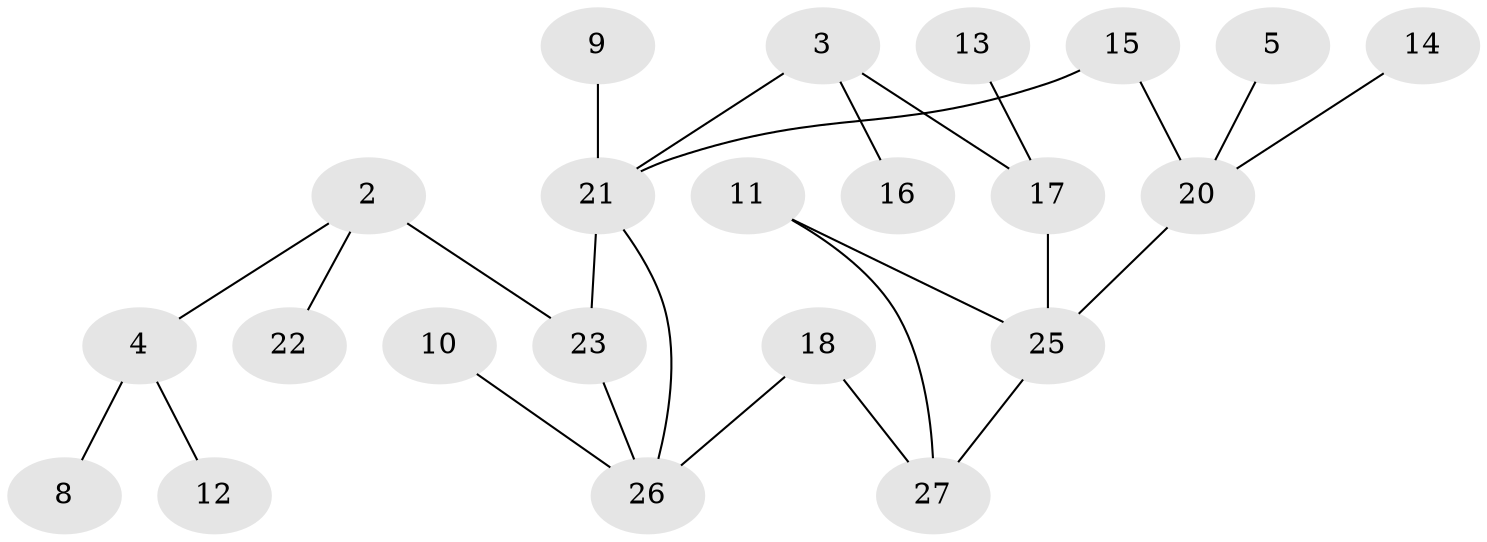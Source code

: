 // original degree distribution, {3: 0.2777777777777778, 2: 0.2222222222222222, 1: 0.3148148148148148, 4: 0.09259259259259259, 0: 0.05555555555555555, 7: 0.018518518518518517, 5: 0.018518518518518517}
// Generated by graph-tools (version 1.1) at 2025/25/03/09/25 03:25:19]
// undirected, 22 vertices, 25 edges
graph export_dot {
graph [start="1"]
  node [color=gray90,style=filled];
  2;
  3;
  4;
  5;
  8;
  9;
  10;
  11;
  12;
  13;
  14;
  15;
  16;
  17;
  18;
  20;
  21;
  22;
  23;
  25;
  26;
  27;
  2 -- 4 [weight=1.0];
  2 -- 22 [weight=1.0];
  2 -- 23 [weight=2.0];
  3 -- 16 [weight=1.0];
  3 -- 17 [weight=1.0];
  3 -- 21 [weight=1.0];
  4 -- 8 [weight=1.0];
  4 -- 12 [weight=1.0];
  5 -- 20 [weight=1.0];
  9 -- 21 [weight=1.0];
  10 -- 26 [weight=1.0];
  11 -- 25 [weight=1.0];
  11 -- 27 [weight=1.0];
  13 -- 17 [weight=1.0];
  14 -- 20 [weight=1.0];
  15 -- 20 [weight=2.0];
  15 -- 21 [weight=2.0];
  17 -- 25 [weight=2.0];
  18 -- 26 [weight=1.0];
  18 -- 27 [weight=1.0];
  20 -- 25 [weight=1.0];
  21 -- 23 [weight=2.0];
  21 -- 26 [weight=1.0];
  23 -- 26 [weight=1.0];
  25 -- 27 [weight=1.0];
}
